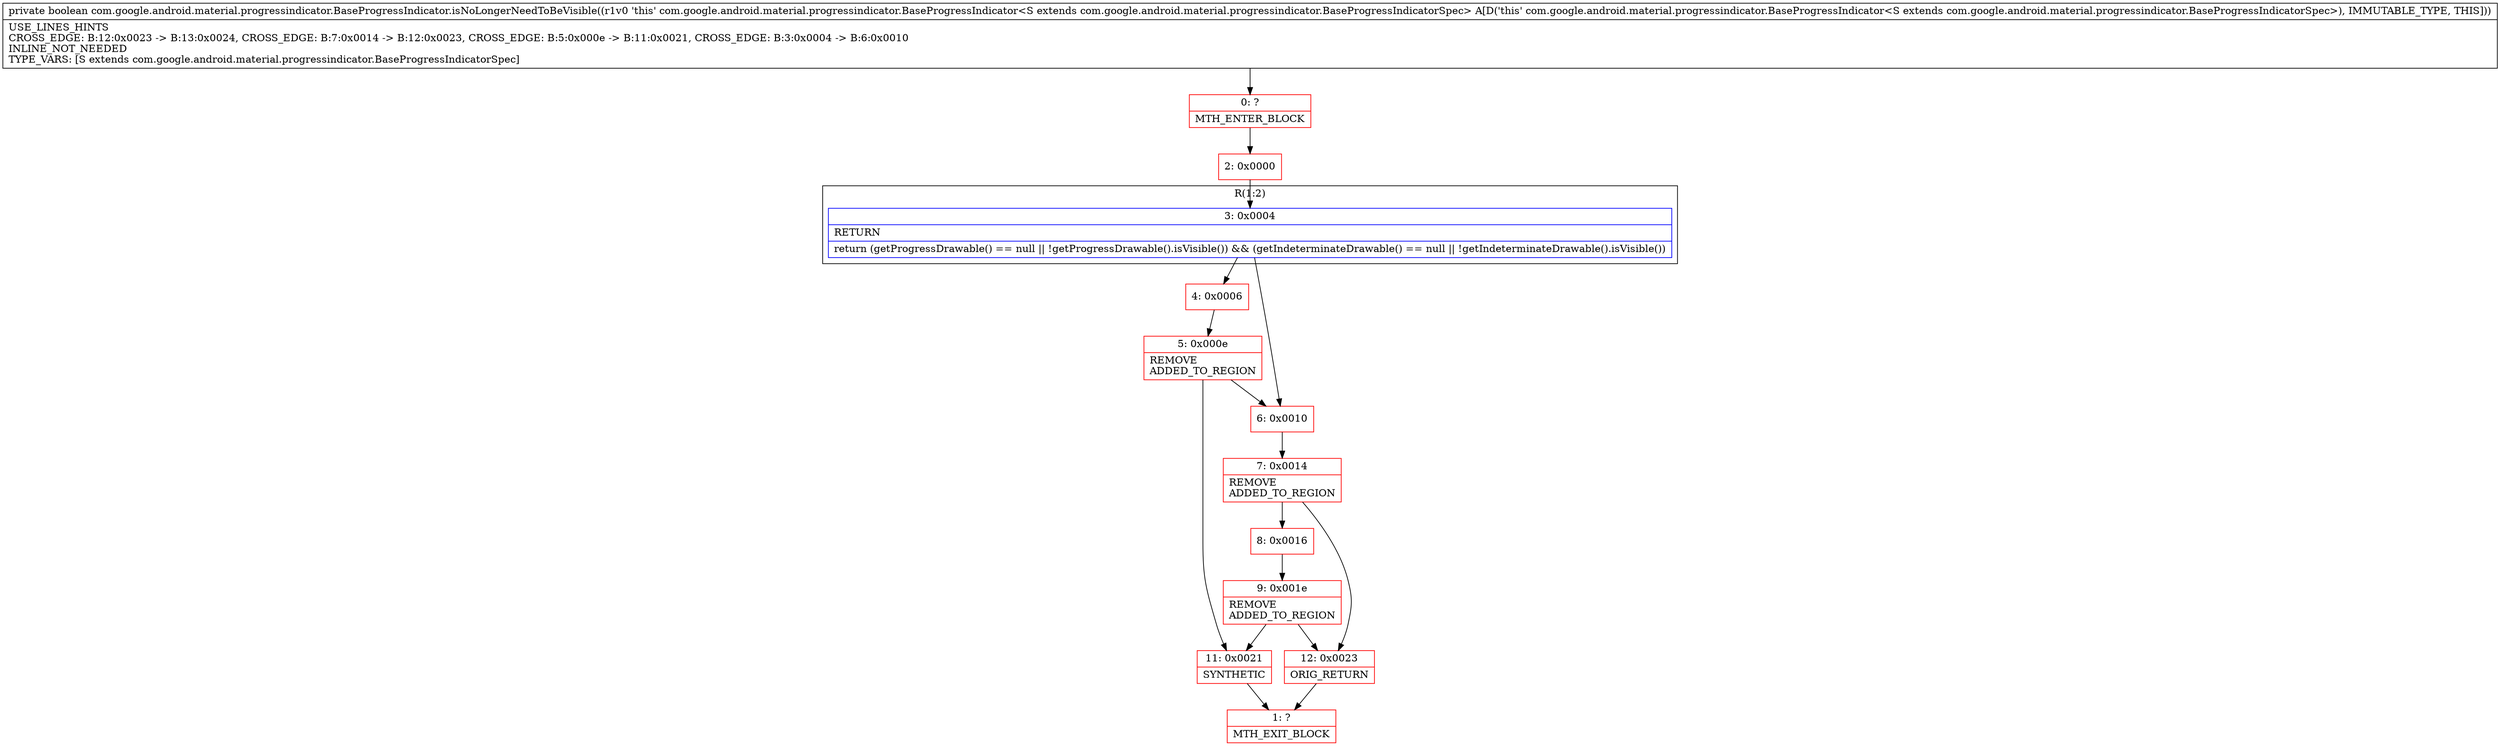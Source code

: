 digraph "CFG forcom.google.android.material.progressindicator.BaseProgressIndicator.isNoLongerNeedToBeVisible()Z" {
subgraph cluster_Region_79140427 {
label = "R(1:2)";
node [shape=record,color=blue];
Node_3 [shape=record,label="{3\:\ 0x0004|RETURN\l|return (getProgressDrawable() == null \|\| !getProgressDrawable().isVisible()) && (getIndeterminateDrawable() == null \|\| !getIndeterminateDrawable().isVisible())\l}"];
}
Node_0 [shape=record,color=red,label="{0\:\ ?|MTH_ENTER_BLOCK\l}"];
Node_2 [shape=record,color=red,label="{2\:\ 0x0000}"];
Node_4 [shape=record,color=red,label="{4\:\ 0x0006}"];
Node_5 [shape=record,color=red,label="{5\:\ 0x000e|REMOVE\lADDED_TO_REGION\l}"];
Node_11 [shape=record,color=red,label="{11\:\ 0x0021|SYNTHETIC\l}"];
Node_1 [shape=record,color=red,label="{1\:\ ?|MTH_EXIT_BLOCK\l}"];
Node_6 [shape=record,color=red,label="{6\:\ 0x0010}"];
Node_7 [shape=record,color=red,label="{7\:\ 0x0014|REMOVE\lADDED_TO_REGION\l}"];
Node_8 [shape=record,color=red,label="{8\:\ 0x0016}"];
Node_9 [shape=record,color=red,label="{9\:\ 0x001e|REMOVE\lADDED_TO_REGION\l}"];
Node_12 [shape=record,color=red,label="{12\:\ 0x0023|ORIG_RETURN\l}"];
MethodNode[shape=record,label="{private boolean com.google.android.material.progressindicator.BaseProgressIndicator.isNoLongerNeedToBeVisible((r1v0 'this' com.google.android.material.progressindicator.BaseProgressIndicator\<S extends com.google.android.material.progressindicator.BaseProgressIndicatorSpec\> A[D('this' com.google.android.material.progressindicator.BaseProgressIndicator\<S extends com.google.android.material.progressindicator.BaseProgressIndicatorSpec\>), IMMUTABLE_TYPE, THIS]))  | USE_LINES_HINTS\lCROSS_EDGE: B:12:0x0023 \-\> B:13:0x0024, CROSS_EDGE: B:7:0x0014 \-\> B:12:0x0023, CROSS_EDGE: B:5:0x000e \-\> B:11:0x0021, CROSS_EDGE: B:3:0x0004 \-\> B:6:0x0010\lINLINE_NOT_NEEDED\lTYPE_VARS: [S extends com.google.android.material.progressindicator.BaseProgressIndicatorSpec]\l}"];
MethodNode -> Node_0;Node_3 -> Node_4;
Node_3 -> Node_6;
Node_0 -> Node_2;
Node_2 -> Node_3;
Node_4 -> Node_5;
Node_5 -> Node_6;
Node_5 -> Node_11;
Node_11 -> Node_1;
Node_6 -> Node_7;
Node_7 -> Node_8;
Node_7 -> Node_12;
Node_8 -> Node_9;
Node_9 -> Node_11;
Node_9 -> Node_12;
Node_12 -> Node_1;
}

